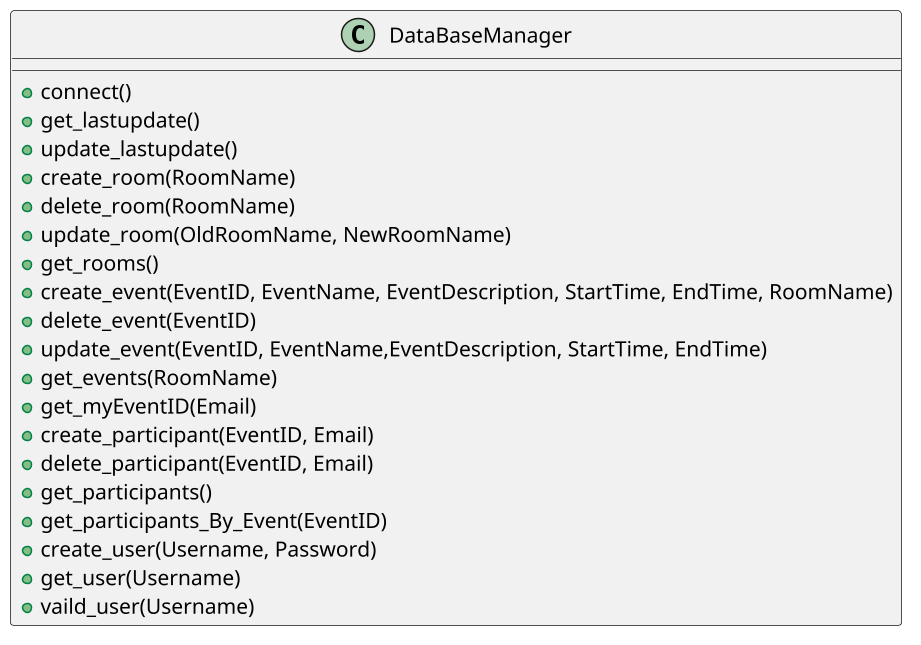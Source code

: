 @startuml DataBaseManager
scale 1.5
class DataBaseManager {
    + connect()
    + get_lastupdate()
    + update_lastupdate()
    + create_room(RoomName)
    + delete_room(RoomName)
    + update_room(OldRoomName, NewRoomName)
    + get_rooms()
    + create_event(EventID, EventName, EventDescription, StartTime, EndTime, RoomName)
    + delete_event(EventID)
    + update_event(EventID, EventName,EventDescription, StartTime, EndTime)
    + get_events(RoomName)
    + get_myEventID(Email)
    + create_participant(EventID, Email)
    + delete_participant(EventID, Email)
    + get_participants()
    + get_participants_By_Event(EventID)
    + create_user(Username, Password)
    + get_user(Username)
    + vaild_user(Username)
    
}
@enduml